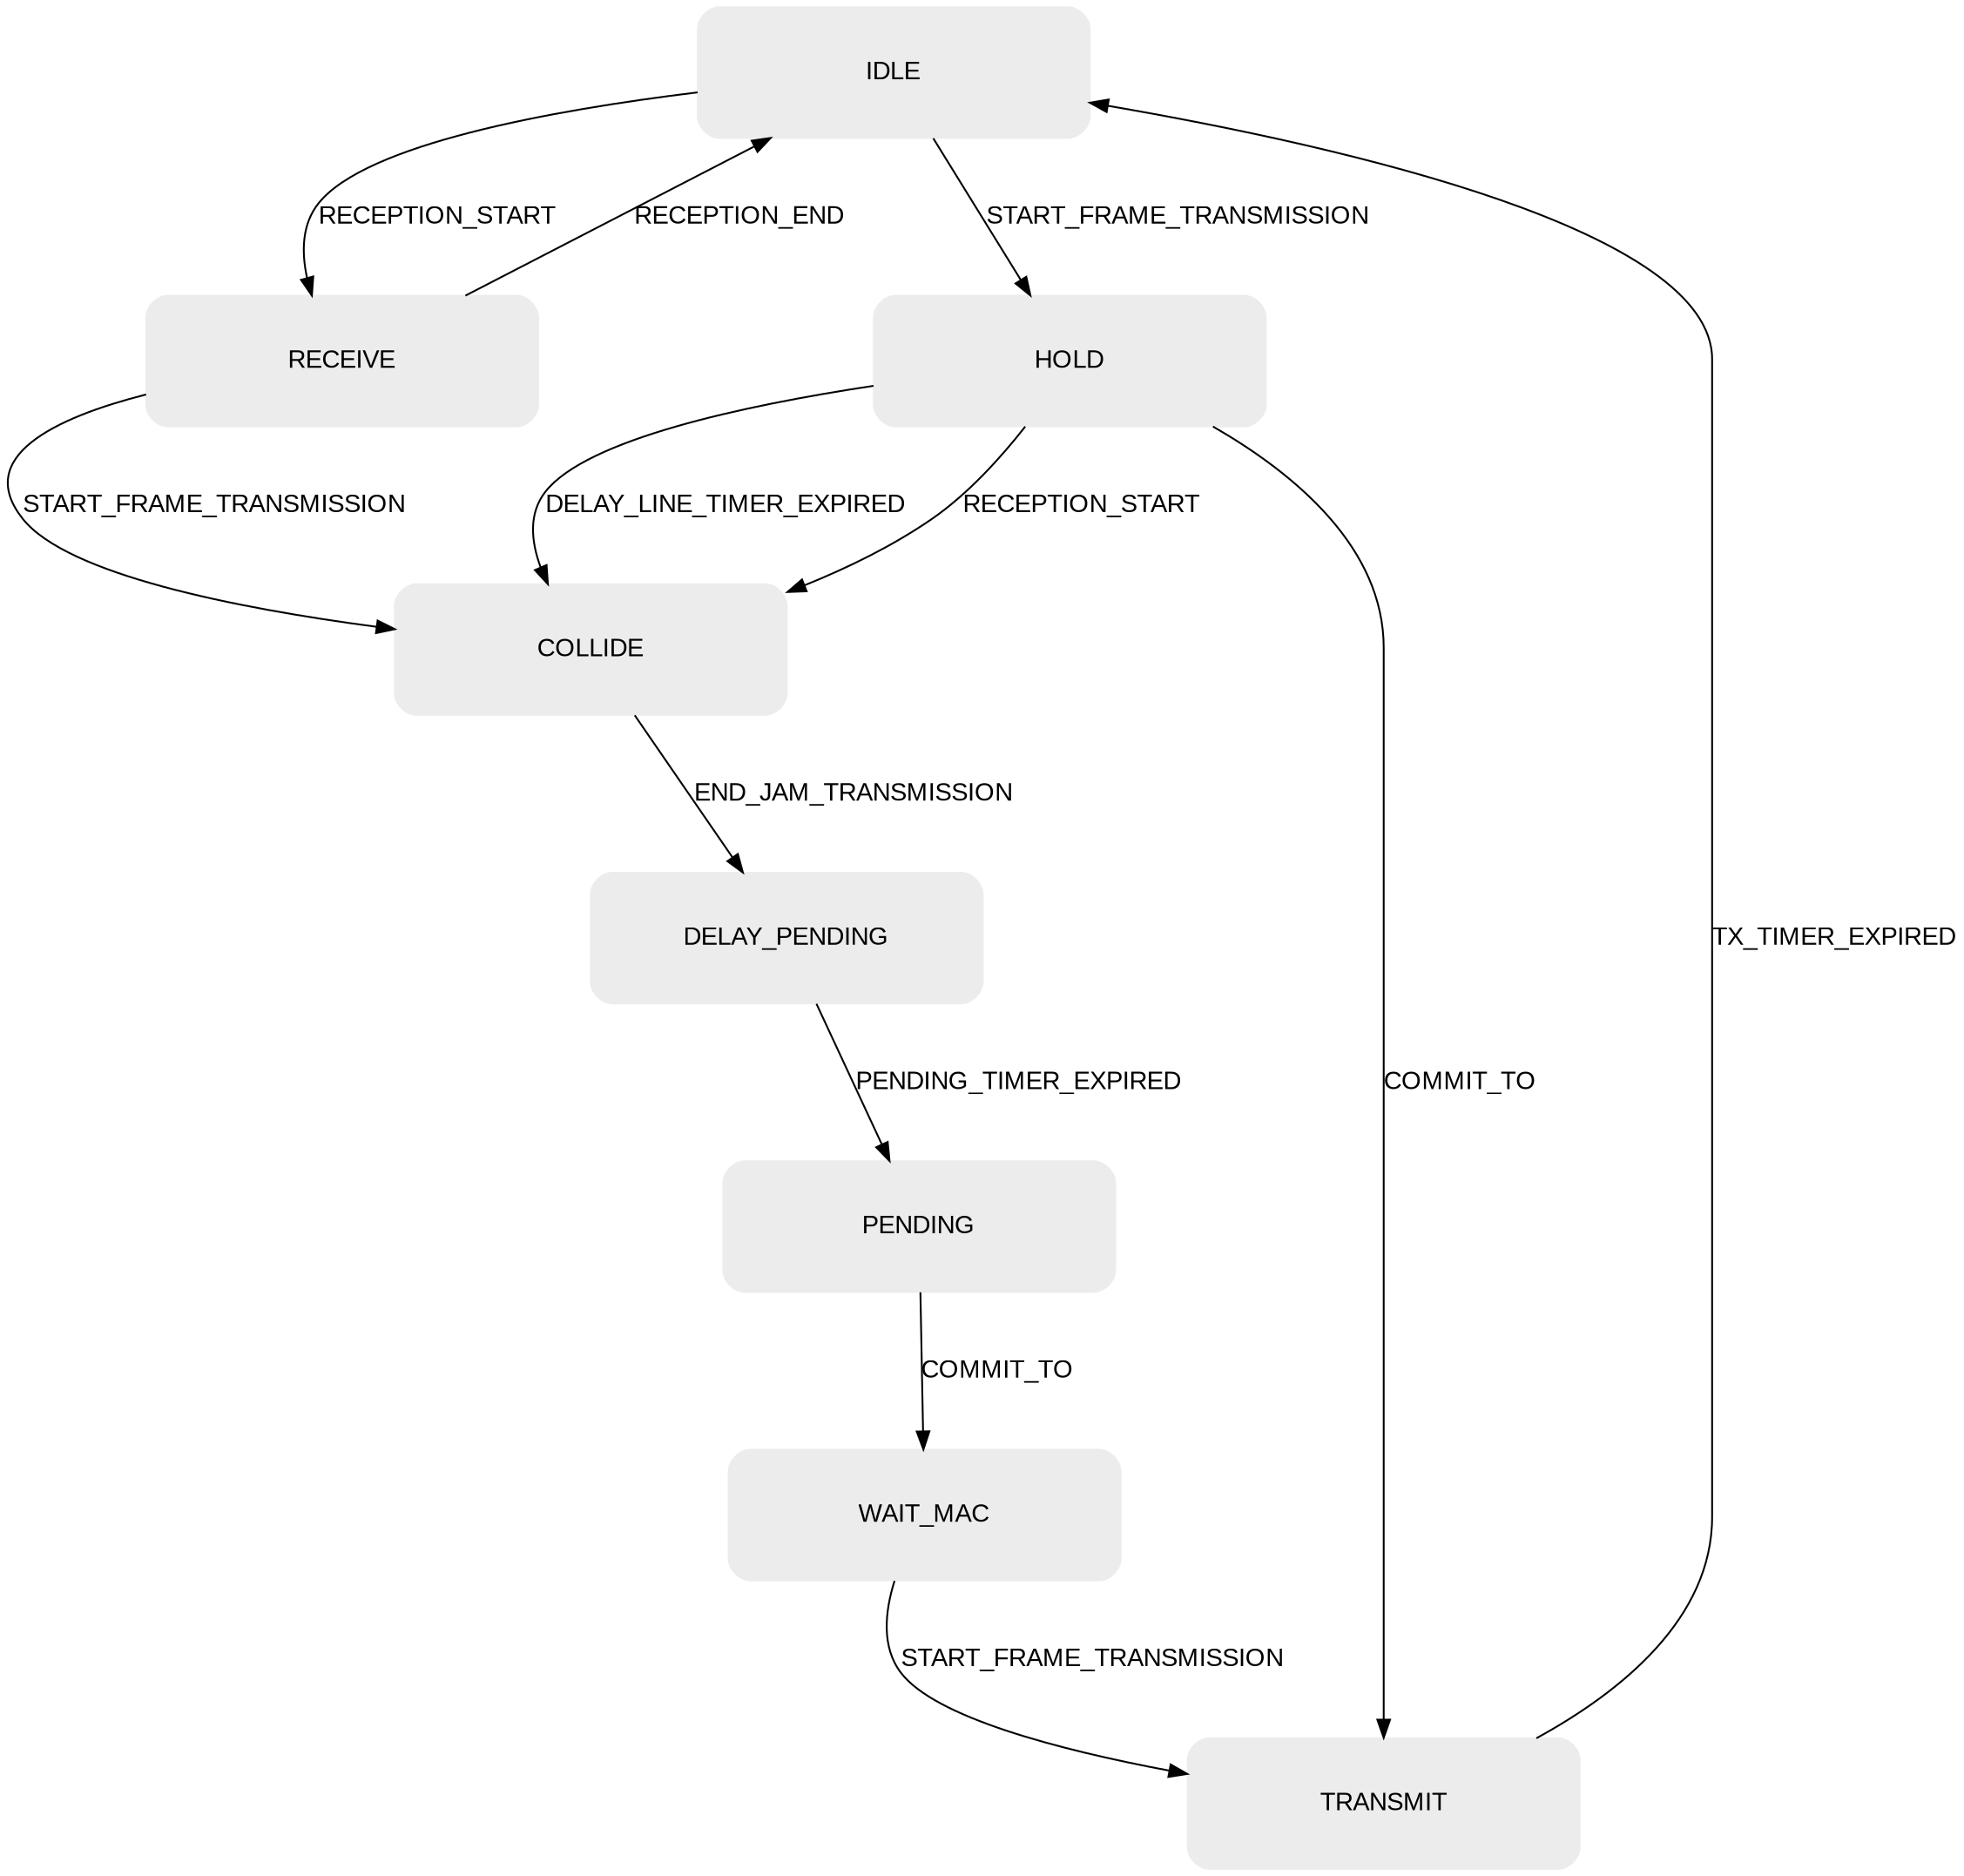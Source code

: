 digraph EthernetPlcaDataFsm {
    nodesep = 1;
    ranksep = 1;
    node [shape=box, style="rounded,filled", color="#ECECEC", fontname="Arial", margin=0.15, height=1, width=3];
    edge [fontname="Arial"];

    IDLE;
    RECEIVE;
    HOLD;
    COLLIDE;
    DELAY_PENDING;
    PENDING;
    WAIT_MAC;
    TRANSMIT;

    IDLE -> HOLD [label="START_FRAME_TRANSMISSION"];
    IDLE -> RECEIVE [label="RECEPTION_START"];
    RECEIVE -> IDLE [label="RECEPTION_END"];
    RECEIVE -> COLLIDE [label="START_FRAME_TRANSMISSION"];
    HOLD -> COLLIDE [label="DELAY_LINE_TIMER_EXPIRED"];
    HOLD -> COLLIDE [label="RECEPTION_START"];
    HOLD -> TRANSMIT [label="COMMIT_TO"];
    COLLIDE -> DELAY_PENDING [label="END_JAM_TRANSMISSION"];
    DELAY_PENDING -> PENDING [label="PENDING_TIMER_EXPIRED"];
    PENDING -> WAIT_MAC [label="COMMIT_TO"];
    WAIT_MAC -> TRANSMIT [label="START_FRAME_TRANSMISSION"];
    TRANSMIT -> IDLE [label="TX_TIMER_EXPIRED"];
}

